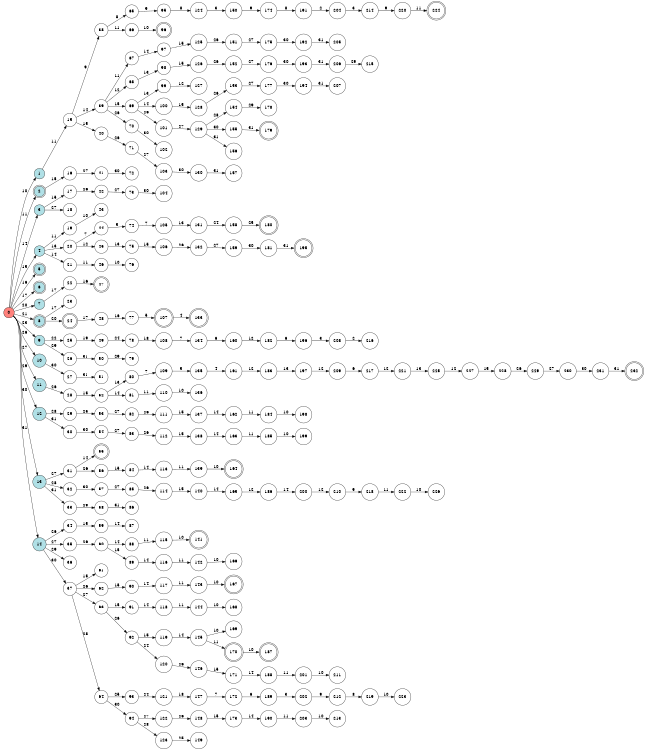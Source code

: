 digraph APTA {
__start0 [label="" shape="none"];

rankdir=LR;
size="8,5";

s0 [style="filled", color="black", fillcolor="#ff817b" shape="circle", label="0"];
s1 [style="filled", color="black", fillcolor="powderblue" shape="circle", label="1"];
s2 [style="rounded,filled", color="black", fillcolor="powderblue" shape="doublecircle", label="2"];
s3 [style="filled", color="black", fillcolor="powderblue" shape="circle", label="3"];
s4 [style="filled", color="black", fillcolor="powderblue" shape="circle", label="4"];
s5 [style="rounded,filled", color="black", fillcolor="powderblue" shape="doublecircle", label="5"];
s6 [style="rounded,filled", color="black", fillcolor="powderblue" shape="doublecircle", label="6"];
s7 [style="filled", color="black", fillcolor="powderblue" shape="circle", label="7"];
s8 [style="rounded,filled", color="black", fillcolor="powderblue" shape="doublecircle", label="8"];
s9 [style="filled", color="black", fillcolor="powderblue" shape="circle", label="9"];
s10 [style="filled", color="black", fillcolor="powderblue" shape="circle", label="10"];
s11 [style="filled", color="black", fillcolor="powderblue" shape="circle", label="11"];
s12 [style="filled", color="black", fillcolor="powderblue" shape="circle", label="12"];
s13 [style="filled", color="black", fillcolor="powderblue" shape="circle", label="13"];
s14 [style="filled", color="black", fillcolor="powderblue" shape="circle", label="14"];
s15 [style="filled", color="black", fillcolor="white" shape="circle", label="15"];
s16 [style="filled", color="black", fillcolor="white" shape="circle", label="16"];
s17 [style="filled", color="black", fillcolor="white" shape="circle", label="17"];
s18 [style="filled", color="black", fillcolor="white" shape="circle", label="18"];
s19 [style="filled", color="black", fillcolor="white" shape="circle", label="19"];
s20 [style="filled", color="black", fillcolor="white" shape="circle", label="20"];
s21 [style="filled", color="black", fillcolor="white" shape="circle", label="21"];
s22 [style="filled", color="black", fillcolor="white" shape="circle", label="22"];
s23 [style="filled", color="black", fillcolor="white" shape="circle", label="23"];
s24 [style="rounded,filled", color="black", fillcolor="white" shape="doublecircle", label="24"];
s25 [style="filled", color="black", fillcolor="white" shape="circle", label="25"];
s26 [style="filled", color="black", fillcolor="white" shape="circle", label="26"];
s27 [style="filled", color="black", fillcolor="white" shape="circle", label="27"];
s28 [style="filled", color="black", fillcolor="white" shape="circle", label="28"];
s29 [style="filled", color="black", fillcolor="white" shape="circle", label="29"];
s30 [style="filled", color="black", fillcolor="white" shape="circle", label="30"];
s31 [style="filled", color="black", fillcolor="white" shape="circle", label="31"];
s32 [style="filled", color="black", fillcolor="white" shape="circle", label="32"];
s33 [style="filled", color="black", fillcolor="white" shape="circle", label="33"];
s34 [style="filled", color="black", fillcolor="white" shape="circle", label="34"];
s35 [style="filled", color="black", fillcolor="white" shape="circle", label="35"];
s36 [style="filled", color="black", fillcolor="white" shape="circle", label="36"];
s37 [style="filled", color="black", fillcolor="white" shape="circle", label="37"];
s38 [style="filled", color="black", fillcolor="white" shape="circle", label="38"];
s39 [style="filled", color="black", fillcolor="white" shape="circle", label="39"];
s40 [style="filled", color="black", fillcolor="white" shape="circle", label="40"];
s41 [style="filled", color="black", fillcolor="white" shape="circle", label="41"];
s42 [style="filled", color="black", fillcolor="white" shape="circle", label="42"];
s43 [style="filled", color="black", fillcolor="white" shape="circle", label="43"];
s44 [style="filled", color="black", fillcolor="white" shape="circle", label="44"];
s45 [style="filled", color="black", fillcolor="white" shape="circle", label="45"];
s46 [style="filled", color="black", fillcolor="white" shape="circle", label="46"];
s47 [style="rounded,filled", color="black", fillcolor="white" shape="doublecircle", label="47"];
s48 [style="filled", color="black", fillcolor="white" shape="circle", label="48"];
s49 [style="filled", color="black", fillcolor="white" shape="circle", label="49"];
s50 [style="filled", color="black", fillcolor="white" shape="circle", label="50"];
s51 [style="filled", color="black", fillcolor="white" shape="circle", label="51"];
s52 [style="filled", color="black", fillcolor="white" shape="circle", label="52"];
s53 [style="filled", color="black", fillcolor="white" shape="circle", label="53"];
s54 [style="filled", color="black", fillcolor="white" shape="circle", label="54"];
s55 [style="rounded,filled", color="black", fillcolor="white" shape="doublecircle", label="55"];
s56 [style="filled", color="black", fillcolor="white" shape="circle", label="56"];
s57 [style="filled", color="black", fillcolor="white" shape="circle", label="57"];
s58 [style="filled", color="black", fillcolor="white" shape="circle", label="58"];
s59 [style="filled", color="black", fillcolor="white" shape="circle", label="59"];
s60 [style="filled", color="black", fillcolor="white" shape="circle", label="60"];
s61 [style="filled", color="black", fillcolor="white" shape="circle", label="61"];
s62 [style="filled", color="black", fillcolor="white" shape="circle", label="62"];
s63 [style="filled", color="black", fillcolor="white" shape="circle", label="63"];
s64 [style="filled", color="black", fillcolor="white" shape="circle", label="64"];
s65 [style="filled", color="black", fillcolor="white" shape="circle", label="65"];
s66 [style="filled", color="black", fillcolor="white" shape="circle", label="66"];
s67 [style="filled", color="black", fillcolor="white" shape="circle", label="67"];
s68 [style="filled", color="black", fillcolor="white" shape="circle", label="68"];
s69 [style="filled", color="black", fillcolor="white" shape="circle", label="69"];
s70 [style="filled", color="black", fillcolor="white" shape="circle", label="70"];
s71 [style="filled", color="black", fillcolor="white" shape="circle", label="71"];
s72 [style="filled", color="black", fillcolor="white" shape="circle", label="72"];
s73 [style="filled", color="black", fillcolor="white" shape="circle", label="73"];
s74 [style="filled", color="black", fillcolor="white" shape="circle", label="74"];
s75 [style="filled", color="black", fillcolor="white" shape="circle", label="75"];
s76 [style="filled", color="black", fillcolor="white" shape="circle", label="76"];
s77 [style="filled", color="black", fillcolor="white" shape="circle", label="77"];
s78 [style="filled", color="black", fillcolor="white" shape="circle", label="78"];
s79 [style="filled", color="black", fillcolor="white" shape="circle", label="79"];
s80 [style="filled", color="black", fillcolor="white" shape="circle", label="80"];
s81 [style="filled", color="black", fillcolor="white" shape="circle", label="81"];
s82 [style="filled", color="black", fillcolor="white" shape="circle", label="82"];
s83 [style="filled", color="black", fillcolor="white" shape="circle", label="83"];
s84 [style="filled", color="black", fillcolor="white" shape="circle", label="84"];
s85 [style="filled", color="black", fillcolor="white" shape="circle", label="85"];
s86 [style="filled", color="black", fillcolor="white" shape="circle", label="86"];
s87 [style="filled", color="black", fillcolor="white" shape="circle", label="87"];
s88 [style="filled", color="black", fillcolor="white" shape="circle", label="88"];
s89 [style="filled", color="black", fillcolor="white" shape="circle", label="89"];
s90 [style="filled", color="black", fillcolor="white" shape="circle", label="90"];
s91 [style="filled", color="black", fillcolor="white" shape="circle", label="91"];
s92 [style="filled", color="black", fillcolor="white" shape="circle", label="92"];
s93 [style="filled", color="black", fillcolor="white" shape="circle", label="93"];
s94 [style="filled", color="black", fillcolor="white" shape="circle", label="94"];
s95 [style="filled", color="black", fillcolor="white" shape="circle", label="95"];
s96 [style="rounded,filled", color="black", fillcolor="white" shape="doublecircle", label="96"];
s97 [style="filled", color="black", fillcolor="white" shape="circle", label="97"];
s98 [style="filled", color="black", fillcolor="white" shape="circle", label="98"];
s99 [style="filled", color="black", fillcolor="white" shape="circle", label="99"];
s100 [style="filled", color="black", fillcolor="white" shape="circle", label="100"];
s101 [style="filled", color="black", fillcolor="white" shape="circle", label="101"];
s102 [style="filled", color="black", fillcolor="white" shape="circle", label="102"];
s103 [style="filled", color="black", fillcolor="white" shape="circle", label="103"];
s104 [style="filled", color="black", fillcolor="white" shape="circle", label="104"];
s105 [style="filled", color="black", fillcolor="white" shape="circle", label="105"];
s106 [style="filled", color="black", fillcolor="white" shape="circle", label="106"];
s107 [style="rounded,filled", color="black", fillcolor="white" shape="doublecircle", label="107"];
s108 [style="filled", color="black", fillcolor="white" shape="circle", label="108"];
s109 [style="filled", color="black", fillcolor="white" shape="circle", label="109"];
s110 [style="filled", color="black", fillcolor="white" shape="circle", label="110"];
s111 [style="filled", color="black", fillcolor="white" shape="circle", label="111"];
s112 [style="filled", color="black", fillcolor="white" shape="circle", label="112"];
s113 [style="filled", color="black", fillcolor="white" shape="circle", label="113"];
s114 [style="filled", color="black", fillcolor="white" shape="circle", label="114"];
s115 [style="filled", color="black", fillcolor="white" shape="circle", label="115"];
s116 [style="filled", color="black", fillcolor="white" shape="circle", label="116"];
s117 [style="filled", color="black", fillcolor="white" shape="circle", label="117"];
s118 [style="filled", color="black", fillcolor="white" shape="circle", label="118"];
s119 [style="filled", color="black", fillcolor="white" shape="circle", label="119"];
s120 [style="filled", color="black", fillcolor="white" shape="circle", label="120"];
s121 [style="filled", color="black", fillcolor="white" shape="circle", label="121"];
s122 [style="filled", color="black", fillcolor="white" shape="circle", label="122"];
s123 [style="filled", color="black", fillcolor="white" shape="circle", label="123"];
s124 [style="filled", color="black", fillcolor="white" shape="circle", label="124"];
s125 [style="filled", color="black", fillcolor="white" shape="circle", label="125"];
s126 [style="filled", color="black", fillcolor="white" shape="circle", label="126"];
s127 [style="filled", color="black", fillcolor="white" shape="circle", label="127"];
s128 [style="filled", color="black", fillcolor="white" shape="circle", label="128"];
s129 [style="filled", color="black", fillcolor="white" shape="circle", label="129"];
s130 [style="filled", color="black", fillcolor="white" shape="circle", label="130"];
s131 [style="filled", color="black", fillcolor="white" shape="circle", label="131"];
s132 [style="filled", color="black", fillcolor="white" shape="circle", label="132"];
s133 [style="rounded,filled", color="black", fillcolor="white" shape="doublecircle", label="133"];
s134 [style="filled", color="black", fillcolor="white" shape="circle", label="134"];
s135 [style="filled", color="black", fillcolor="white" shape="circle", label="135"];
s136 [style="filled", color="black", fillcolor="white" shape="circle", label="136"];
s137 [style="filled", color="black", fillcolor="white" shape="circle", label="137"];
s138 [style="filled", color="black", fillcolor="white" shape="circle", label="138"];
s139 [style="filled", color="black", fillcolor="white" shape="circle", label="139"];
s140 [style="filled", color="black", fillcolor="white" shape="circle", label="140"];
s141 [style="rounded,filled", color="black", fillcolor="white" shape="doublecircle", label="141"];
s142 [style="filled", color="black", fillcolor="white" shape="circle", label="142"];
s143 [style="filled", color="black", fillcolor="white" shape="circle", label="143"];
s144 [style="filled", color="black", fillcolor="white" shape="circle", label="144"];
s145 [style="filled", color="black", fillcolor="white" shape="circle", label="145"];
s146 [style="filled", color="black", fillcolor="white" shape="circle", label="146"];
s147 [style="filled", color="black", fillcolor="white" shape="circle", label="147"];
s148 [style="filled", color="black", fillcolor="white" shape="circle", label="148"];
s149 [style="filled", color="black", fillcolor="white" shape="circle", label="149"];
s150 [style="filled", color="black", fillcolor="white" shape="circle", label="150"];
s151 [style="filled", color="black", fillcolor="white" shape="circle", label="151"];
s152 [style="filled", color="black", fillcolor="white" shape="circle", label="152"];
s153 [style="filled", color="black", fillcolor="white" shape="circle", label="153"];
s154 [style="filled", color="black", fillcolor="white" shape="circle", label="154"];
s155 [style="filled", color="black", fillcolor="white" shape="circle", label="155"];
s156 [style="filled", color="black", fillcolor="white" shape="circle", label="156"];
s157 [style="filled", color="black", fillcolor="white" shape="circle", label="157"];
s158 [style="filled", color="black", fillcolor="white" shape="circle", label="158"];
s159 [style="filled", color="black", fillcolor="white" shape="circle", label="159"];
s160 [style="filled", color="black", fillcolor="white" shape="circle", label="160"];
s161 [style="filled", color="black", fillcolor="white" shape="circle", label="161"];
s162 [style="filled", color="black", fillcolor="white" shape="circle", label="162"];
s163 [style="filled", color="black", fillcolor="white" shape="circle", label="163"];
s164 [style="rounded,filled", color="black", fillcolor="white" shape="doublecircle", label="164"];
s165 [style="filled", color="black", fillcolor="white" shape="circle", label="165"];
s166 [style="filled", color="black", fillcolor="white" shape="circle", label="166"];
s167 [style="rounded,filled", color="black", fillcolor="white" shape="doublecircle", label="167"];
s168 [style="filled", color="black", fillcolor="white" shape="circle", label="168"];
s169 [style="filled", color="black", fillcolor="white" shape="circle", label="169"];
s170 [style="rounded,filled", color="black", fillcolor="white" shape="doublecircle", label="170"];
s171 [style="filled", color="black", fillcolor="white" shape="circle", label="171"];
s172 [style="filled", color="black", fillcolor="white" shape="circle", label="172"];
s173 [style="filled", color="black", fillcolor="white" shape="circle", label="173"];
s174 [style="filled", color="black", fillcolor="white" shape="circle", label="174"];
s175 [style="filled", color="black", fillcolor="white" shape="circle", label="175"];
s176 [style="filled", color="black", fillcolor="white" shape="circle", label="176"];
s177 [style="filled", color="black", fillcolor="white" shape="circle", label="177"];
s178 [style="filled", color="black", fillcolor="white" shape="circle", label="178"];
s179 [style="rounded,filled", color="black", fillcolor="white" shape="doublecircle", label="179"];
s180 [style="rounded,filled", color="black", fillcolor="white" shape="doublecircle", label="180"];
s181 [style="filled", color="black", fillcolor="white" shape="circle", label="181"];
s182 [style="filled", color="black", fillcolor="white" shape="circle", label="182"];
s183 [style="filled", color="black", fillcolor="white" shape="circle", label="183"];
s184 [style="filled", color="black", fillcolor="white" shape="circle", label="184"];
s185 [style="filled", color="black", fillcolor="white" shape="circle", label="185"];
s186 [style="filled", color="black", fillcolor="white" shape="circle", label="186"];
s187 [style="rounded,filled", color="black", fillcolor="white" shape="doublecircle", label="187"];
s188 [style="filled", color="black", fillcolor="white" shape="circle", label="188"];
s189 [style="filled", color="black", fillcolor="white" shape="circle", label="189"];
s190 [style="filled", color="black", fillcolor="white" shape="circle", label="190"];
s191 [style="filled", color="black", fillcolor="white" shape="circle", label="191"];
s192 [style="filled", color="black", fillcolor="white" shape="circle", label="192"];
s193 [style="filled", color="black", fillcolor="white" shape="circle", label="193"];
s194 [style="filled", color="black", fillcolor="white" shape="circle", label="194"];
s195 [style="rounded,filled", color="black", fillcolor="white" shape="doublecircle", label="195"];
s196 [style="filled", color="black", fillcolor="white" shape="circle", label="196"];
s197 [style="filled", color="black", fillcolor="white" shape="circle", label="197"];
s198 [style="filled", color="black", fillcolor="white" shape="circle", label="198"];
s199 [style="filled", color="black", fillcolor="white" shape="circle", label="199"];
s200 [style="filled", color="black", fillcolor="white" shape="circle", label="200"];
s201 [style="filled", color="black", fillcolor="white" shape="circle", label="201"];
s202 [style="filled", color="black", fillcolor="white" shape="circle", label="202"];
s203 [style="filled", color="black", fillcolor="white" shape="circle", label="203"];
s204 [style="filled", color="black", fillcolor="white" shape="circle", label="204"];
s205 [style="filled", color="black", fillcolor="white" shape="circle", label="205"];
s206 [style="filled", color="black", fillcolor="white" shape="circle", label="206"];
s207 [style="filled", color="black", fillcolor="white" shape="circle", label="207"];
s208 [style="filled", color="black", fillcolor="white" shape="circle", label="208"];
s209 [style="filled", color="black", fillcolor="white" shape="circle", label="209"];
s210 [style="filled", color="black", fillcolor="white" shape="circle", label="210"];
s211 [style="filled", color="black", fillcolor="white" shape="circle", label="211"];
s212 [style="filled", color="black", fillcolor="white" shape="circle", label="212"];
s213 [style="filled", color="black", fillcolor="white" shape="circle", label="213"];
s214 [style="filled", color="black", fillcolor="white" shape="circle", label="214"];
s215 [style="filled", color="black", fillcolor="white" shape="circle", label="215"];
s216 [style="filled", color="black", fillcolor="white" shape="circle", label="216"];
s217 [style="filled", color="black", fillcolor="white" shape="circle", label="217"];
s218 [style="filled", color="black", fillcolor="white" shape="circle", label="218"];
s219 [style="filled", color="black", fillcolor="white" shape="circle", label="219"];
s220 [style="filled", color="black", fillcolor="white" shape="circle", label="220"];
s221 [style="filled", color="black", fillcolor="white" shape="circle", label="221"];
s222 [style="filled", color="black", fillcolor="white" shape="circle", label="222"];
s223 [style="filled", color="black", fillcolor="white" shape="circle", label="223"];
s224 [style="rounded,filled", color="black", fillcolor="white" shape="doublecircle", label="224"];
s225 [style="filled", color="black", fillcolor="white" shape="circle", label="225"];
s226 [style="filled", color="black", fillcolor="white" shape="circle", label="226"];
s227 [style="filled", color="black", fillcolor="white" shape="circle", label="227"];
s228 [style="filled", color="black", fillcolor="white" shape="circle", label="228"];
s229 [style="filled", color="black", fillcolor="white" shape="circle", label="229"];
s230 [style="filled", color="black", fillcolor="white" shape="circle", label="230"];
s231 [style="filled", color="black", fillcolor="white" shape="circle", label="231"];
s232 [style="rounded,filled", color="black", fillcolor="white" shape="doublecircle", label="232"];
s0 -> s1 [label="10"];
s0 -> s2 [label="11"];
s0 -> s3 [label="14"];
s0 -> s4 [label="15"];
s0 -> s5 [label="16"];
s0 -> s6 [label="17"];
s0 -> s7 [label="20"];
s0 -> s8 [label="21"];
s0 -> s9 [label="23"];
s0 -> s10 [label="26"];
s0 -> s11 [label="27"];
s0 -> s12 [label="29"];
s0 -> s13 [label="30"];
s0 -> s14 [label="31"];
s1 -> s15 [label="11"];
s2 -> s16 [label="15"];
s3 -> s17 [label="15"];
s3 -> s18 [label="27"];
s4 -> s19 [label="11"];
s4 -> s20 [label="13"];
s4 -> s21 [label="14"];
s7 -> s22 [label="17"];
s8 -> s23 [label="17"];
s8 -> s24 [label="20"];
s9 -> s25 [label="22"];
s9 -> s26 [label="29"];
s10 -> s27 [label="30"];
s11 -> s28 [label="26"];
s12 -> s29 [label="28"];
s12 -> s30 [label="31"];
s13 -> s31 [label="27"];
s13 -> s32 [label="28"];
s13 -> s33 [label="31"];
s14 -> s34 [label="26"];
s14 -> s35 [label="27"];
s14 -> s36 [label="29"];
s14 -> s37 [label="30"];
s15 -> s38 [label="9"];
s15 -> s39 [label="14"];
s15 -> s40 [label="15"];
s16 -> s41 [label="27"];
s17 -> s42 [label="26"];
s19 -> s43 [label="10"];
s20 -> s44 [label="7"];
s20 -> s45 [label="12"];
s21 -> s46 [label="11"];
s22 -> s47 [label="16"];
s24 -> s48 [label="17"];
s25 -> s49 [label="19"];
s26 -> s50 [label="31"];
s27 -> s51 [label="31"];
s28 -> s52 [label="15"];
s29 -> s53 [label="25"];
s30 -> s54 [label="30"];
s31 -> s55 [label="14"];
s31 -> s56 [label="26"];
s32 -> s57 [label="30"];
s33 -> s58 [label="29"];
s34 -> s59 [label="15"];
s35 -> s60 [label="26"];
s37 -> s61 [label="15"];
s37 -> s62 [label="26"];
s37 -> s63 [label="27"];
s37 -> s64 [label="28"];
s38 -> s65 [label="8"];
s38 -> s66 [label="11"];
s39 -> s67 [label="11"];
s39 -> s68 [label="12"];
s39 -> s69 [label="15"];
s39 -> s70 [label="26"];
s40 -> s71 [label="26"];
s41 -> s72 [label="30"];
s42 -> s73 [label="27"];
s44 -> s74 [label="5"];
s45 -> s75 [label="13"];
s46 -> s76 [label="10"];
s48 -> s77 [label="16"];
s49 -> s78 [label="24"];
s50 -> s79 [label="29"];
s52 -> s80 [label="13"];
s52 -> s81 [label="14"];
s53 -> s82 [label="27"];
s54 -> s83 [label="27"];
s56 -> s84 [label="15"];
s57 -> s85 [label="27"];
s58 -> s86 [label="31"];
s59 -> s87 [label="14"];
s60 -> s88 [label="14"];
s60 -> s89 [label="15"];
s62 -> s90 [label="15"];
s63 -> s91 [label="15"];
s63 -> s92 [label="26"];
s64 -> s93 [label="25"];
s64 -> s94 [label="30"];
s65 -> s95 [label="9"];
s66 -> s96 [label="10"];
s67 -> s97 [label="14"];
s68 -> s98 [label="13"];
s69 -> s99 [label="13"];
s69 -> s100 [label="14"];
s69 -> s101 [label="26"];
s70 -> s102 [label="30"];
s71 -> s103 [label="27"];
s73 -> s104 [label="30"];
s74 -> s105 [label="7"];
s75 -> s106 [label="15"];
s77 -> s107 [label="5"];
s78 -> s108 [label="18"];
s80 -> s109 [label="7"];
s81 -> s110 [label="11"];
s82 -> s111 [label="26"];
s83 -> s112 [label="26"];
s84 -> s113 [label="14"];
s85 -> s114 [label="26"];
s88 -> s115 [label="11"];
s89 -> s116 [label="14"];
s90 -> s117 [label="14"];
s91 -> s118 [label="14"];
s92 -> s119 [label="15"];
s92 -> s120 [label="24"];
s93 -> s121 [label="24"];
s94 -> s122 [label="27"];
s94 -> s123 [label="28"];
s95 -> s124 [label="8"];
s97 -> s125 [label="15"];
s98 -> s126 [label="15"];
s99 -> s127 [label="12"];
s100 -> s128 [label="15"];
s101 -> s129 [label="27"];
s103 -> s130 [label="30"];
s105 -> s131 [label="13"];
s106 -> s132 [label="26"];
s107 -> s133 [label="4"];
s108 -> s134 [label="7"];
s109 -> s135 [label="5"];
s110 -> s136 [label="10"];
s111 -> s137 [label="15"];
s112 -> s138 [label="15"];
s113 -> s139 [label="11"];
s114 -> s140 [label="15"];
s115 -> s141 [label="10"];
s116 -> s142 [label="11"];
s117 -> s143 [label="11"];
s118 -> s144 [label="11"];
s119 -> s145 [label="14"];
s120 -> s146 [label="26"];
s121 -> s147 [label="18"];
s122 -> s148 [label="26"];
s123 -> s149 [label="25"];
s124 -> s150 [label="3"];
s125 -> s151 [label="26"];
s126 -> s152 [label="26"];
s128 -> s153 [label="26"];
s129 -> s154 [label="28"];
s129 -> s155 [label="30"];
s129 -> s156 [label="31"];
s130 -> s157 [label="31"];
s131 -> s158 [label="24"];
s132 -> s159 [label="27"];
s134 -> s160 [label="6"];
s135 -> s161 [label="4"];
s137 -> s162 [label="14"];
s138 -> s163 [label="14"];
s139 -> s164 [label="10"];
s140 -> s165 [label="14"];
s142 -> s166 [label="10"];
s143 -> s167 [label="10"];
s144 -> s168 [label="10"];
s145 -> s169 [label="10"];
s145 -> s170 [label="11"];
s146 -> s171 [label="15"];
s147 -> s172 [label="7"];
s148 -> s173 [label="15"];
s150 -> s174 [label="9"];
s151 -> s175 [label="27"];
s152 -> s176 [label="27"];
s153 -> s177 [label="27"];
s154 -> s178 [label="29"];
s155 -> s179 [label="31"];
s158 -> s180 [label="25"];
s159 -> s181 [label="30"];
s160 -> s182 [label="12"];
s161 -> s183 [label="12"];
s162 -> s184 [label="11"];
s163 -> s185 [label="11"];
s165 -> s186 [label="12"];
s170 -> s187 [label="10"];
s171 -> s188 [label="14"];
s172 -> s189 [label="6"];
s173 -> s190 [label="14"];
s174 -> s191 [label="8"];
s175 -> s192 [label="30"];
s176 -> s193 [label="30"];
s177 -> s194 [label="30"];
s181 -> s195 [label="31"];
s182 -> s196 [label="6"];
s183 -> s197 [label="13"];
s184 -> s198 [label="10"];
s185 -> s199 [label="10"];
s186 -> s200 [label="14"];
s188 -> s201 [label="11"];
s189 -> s202 [label="3"];
s190 -> s203 [label="11"];
s191 -> s204 [label="2"];
s192 -> s205 [label="31"];
s193 -> s206 [label="31"];
s194 -> s207 [label="31"];
s196 -> s208 [label="3"];
s197 -> s209 [label="12"];
s200 -> s210 [label="12"];
s201 -> s211 [label="10"];
s202 -> s212 [label="9"];
s203 -> s213 [label="10"];
s204 -> s214 [label="3"];
s206 -> s215 [label="29"];
s208 -> s216 [label="2"];
s209 -> s217 [label="6"];
s210 -> s218 [label="9"];
s212 -> s219 [label="8"];
s214 -> s220 [label="9"];
s217 -> s221 [label="12"];
s218 -> s222 [label="11"];
s219 -> s223 [label="10"];
s220 -> s224 [label="11"];
s221 -> s225 [label="13"];
s222 -> s226 [label="10"];
s225 -> s227 [label="12"];
s227 -> s228 [label="15"];
s228 -> s229 [label="26"];
s229 -> s230 [label="27"];
s230 -> s231 [label="30"];
s231 -> s232 [label="31"];

}